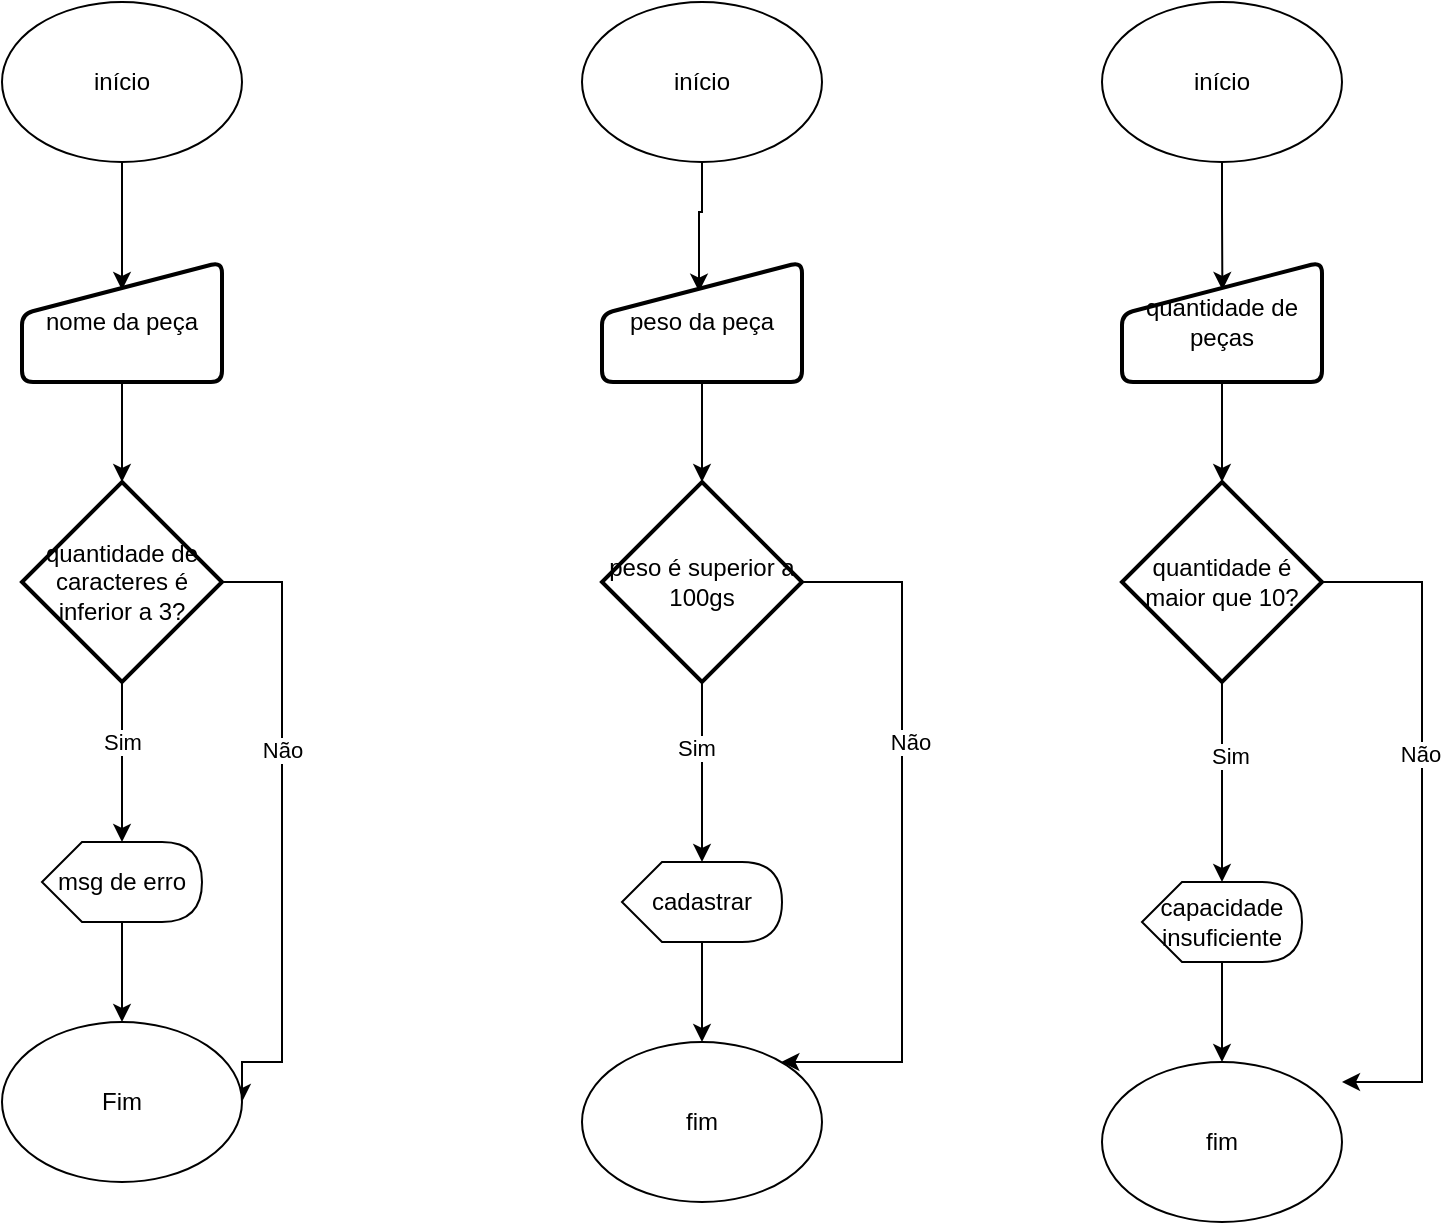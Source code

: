 <mxfile version="15.2.7" type="device"><diagram id="fpX6PJdFP-C_em1g7dD9" name="Page-1"><mxGraphModel dx="1184" dy="670" grid="1" gridSize="10" guides="1" tooltips="1" connect="1" arrows="1" fold="1" page="1" pageScale="1" pageWidth="827" pageHeight="1169" math="0" shadow="0"><root><mxCell id="0"/><mxCell id="1" parent="0"/><mxCell id="UnwIKKkgzRqWlEumZwMU-16" style="edgeStyle=orthogonalEdgeStyle;rounded=0;orthogonalLoop=1;jettySize=auto;html=1;entryX=0.5;entryY=0.233;entryDx=0;entryDy=0;entryPerimeter=0;" edge="1" parent="1" source="UnwIKKkgzRqWlEumZwMU-1" target="UnwIKKkgzRqWlEumZwMU-2"><mxGeometry relative="1" as="geometry"/></mxCell><mxCell id="UnwIKKkgzRqWlEumZwMU-1" value="início" style="ellipse;whiteSpace=wrap;html=1;" vertex="1" parent="1"><mxGeometry x="50" y="30" width="120" height="80" as="geometry"/></mxCell><mxCell id="UnwIKKkgzRqWlEumZwMU-17" style="edgeStyle=orthogonalEdgeStyle;rounded=0;orthogonalLoop=1;jettySize=auto;html=1;entryX=0.5;entryY=0;entryDx=0;entryDy=0;entryPerimeter=0;" edge="1" parent="1" source="UnwIKKkgzRqWlEumZwMU-2" target="UnwIKKkgzRqWlEumZwMU-3"><mxGeometry relative="1" as="geometry"/></mxCell><mxCell id="UnwIKKkgzRqWlEumZwMU-2" value="nome da peça" style="html=1;strokeWidth=2;shape=manualInput;whiteSpace=wrap;rounded=1;size=26;arcSize=11;" vertex="1" parent="1"><mxGeometry x="60" y="160" width="100" height="60" as="geometry"/></mxCell><mxCell id="UnwIKKkgzRqWlEumZwMU-18" style="edgeStyle=orthogonalEdgeStyle;rounded=0;orthogonalLoop=1;jettySize=auto;html=1;entryX=0;entryY=0;entryDx=40;entryDy=0;entryPerimeter=0;" edge="1" parent="1" source="UnwIKKkgzRqWlEumZwMU-3" target="UnwIKKkgzRqWlEumZwMU-4"><mxGeometry relative="1" as="geometry"/></mxCell><mxCell id="UnwIKKkgzRqWlEumZwMU-38" value="Sim" style="edgeLabel;html=1;align=center;verticalAlign=middle;resizable=0;points=[];" vertex="1" connectable="0" parent="UnwIKKkgzRqWlEumZwMU-18"><mxGeometry x="0.229" y="3" relative="1" as="geometry"><mxPoint x="-3" y="-19" as="offset"/></mxGeometry></mxCell><mxCell id="UnwIKKkgzRqWlEumZwMU-20" style="edgeStyle=orthogonalEdgeStyle;rounded=0;orthogonalLoop=1;jettySize=auto;html=1;entryX=1;entryY=0.5;entryDx=0;entryDy=0;" edge="1" parent="1" source="UnwIKKkgzRqWlEumZwMU-3" target="UnwIKKkgzRqWlEumZwMU-5"><mxGeometry relative="1" as="geometry"><mxPoint x="210" y="550" as="targetPoint"/><Array as="points"><mxPoint x="190" y="320"/><mxPoint x="190" y="560"/></Array></mxGeometry></mxCell><mxCell id="UnwIKKkgzRqWlEumZwMU-22" value="Não" style="edgeLabel;html=1;align=center;verticalAlign=middle;resizable=0;points=[];" vertex="1" connectable="0" parent="UnwIKKkgzRqWlEumZwMU-20"><mxGeometry x="-0.266" relative="1" as="geometry"><mxPoint as="offset"/></mxGeometry></mxCell><mxCell id="UnwIKKkgzRqWlEumZwMU-3" value="quantidade de caracteres é inferior a 3?" style="strokeWidth=2;html=1;shape=mxgraph.flowchart.decision;whiteSpace=wrap;" vertex="1" parent="1"><mxGeometry x="60" y="270" width="100" height="100" as="geometry"/></mxCell><mxCell id="UnwIKKkgzRqWlEumZwMU-19" style="edgeStyle=orthogonalEdgeStyle;rounded=0;orthogonalLoop=1;jettySize=auto;html=1;entryX=0.5;entryY=0;entryDx=0;entryDy=0;" edge="1" parent="1" source="UnwIKKkgzRqWlEumZwMU-4" target="UnwIKKkgzRqWlEumZwMU-5"><mxGeometry relative="1" as="geometry"/></mxCell><mxCell id="UnwIKKkgzRqWlEumZwMU-4" value="msg de erro" style="shape=display;whiteSpace=wrap;html=1;" vertex="1" parent="1"><mxGeometry x="70" y="450" width="80" height="40" as="geometry"/></mxCell><mxCell id="UnwIKKkgzRqWlEumZwMU-5" value="Fim" style="ellipse;whiteSpace=wrap;html=1;" vertex="1" parent="1"><mxGeometry x="50" y="540" width="120" height="80" as="geometry"/></mxCell><mxCell id="UnwIKKkgzRqWlEumZwMU-24" style="edgeStyle=orthogonalEdgeStyle;rounded=0;orthogonalLoop=1;jettySize=auto;html=1;entryX=0.485;entryY=0.247;entryDx=0;entryDy=0;entryPerimeter=0;" edge="1" parent="1" source="UnwIKKkgzRqWlEumZwMU-6" target="UnwIKKkgzRqWlEumZwMU-7"><mxGeometry relative="1" as="geometry"/></mxCell><mxCell id="UnwIKKkgzRqWlEumZwMU-6" value="início" style="ellipse;whiteSpace=wrap;html=1;" vertex="1" parent="1"><mxGeometry x="340" y="30" width="120" height="80" as="geometry"/></mxCell><mxCell id="UnwIKKkgzRqWlEumZwMU-25" style="edgeStyle=orthogonalEdgeStyle;rounded=0;orthogonalLoop=1;jettySize=auto;html=1;entryX=0.5;entryY=0;entryDx=0;entryDy=0;entryPerimeter=0;" edge="1" parent="1" source="UnwIKKkgzRqWlEumZwMU-7" target="UnwIKKkgzRqWlEumZwMU-8"><mxGeometry relative="1" as="geometry"/></mxCell><mxCell id="UnwIKKkgzRqWlEumZwMU-7" value="peso da peça" style="html=1;strokeWidth=2;shape=manualInput;whiteSpace=wrap;rounded=1;size=26;arcSize=11;" vertex="1" parent="1"><mxGeometry x="350" y="160" width="100" height="60" as="geometry"/></mxCell><mxCell id="UnwIKKkgzRqWlEumZwMU-26" style="edgeStyle=orthogonalEdgeStyle;rounded=0;orthogonalLoop=1;jettySize=auto;html=1;entryX=0;entryY=0;entryDx=40;entryDy=0;entryPerimeter=0;" edge="1" parent="1" source="UnwIKKkgzRqWlEumZwMU-8" target="UnwIKKkgzRqWlEumZwMU-9"><mxGeometry relative="1" as="geometry"/></mxCell><mxCell id="UnwIKKkgzRqWlEumZwMU-34" value="Sim" style="edgeLabel;html=1;align=center;verticalAlign=middle;resizable=0;points=[];" vertex="1" connectable="0" parent="UnwIKKkgzRqWlEumZwMU-26"><mxGeometry x="-0.263" y="-3" relative="1" as="geometry"><mxPoint as="offset"/></mxGeometry></mxCell><mxCell id="UnwIKKkgzRqWlEumZwMU-28" style="edgeStyle=orthogonalEdgeStyle;rounded=0;orthogonalLoop=1;jettySize=auto;html=1;" edge="1" parent="1" source="UnwIKKkgzRqWlEumZwMU-8" target="UnwIKKkgzRqWlEumZwMU-10"><mxGeometry relative="1" as="geometry"><mxPoint x="520" y="560" as="targetPoint"/><Array as="points"><mxPoint x="500" y="320"/><mxPoint x="500" y="560"/></Array></mxGeometry></mxCell><mxCell id="UnwIKKkgzRqWlEumZwMU-35" value="Não" style="edgeLabel;html=1;align=center;verticalAlign=middle;resizable=0;points=[];" vertex="1" connectable="0" parent="UnwIKKkgzRqWlEumZwMU-28"><mxGeometry x="-0.278" y="3" relative="1" as="geometry"><mxPoint x="1" y="3" as="offset"/></mxGeometry></mxCell><mxCell id="UnwIKKkgzRqWlEumZwMU-8" value="peso é superior a 100gs" style="strokeWidth=2;html=1;shape=mxgraph.flowchart.decision;whiteSpace=wrap;" vertex="1" parent="1"><mxGeometry x="350" y="270" width="100" height="100" as="geometry"/></mxCell><mxCell id="UnwIKKkgzRqWlEumZwMU-27" style="edgeStyle=orthogonalEdgeStyle;rounded=0;orthogonalLoop=1;jettySize=auto;html=1;" edge="1" parent="1" source="UnwIKKkgzRqWlEumZwMU-9" target="UnwIKKkgzRqWlEumZwMU-10"><mxGeometry relative="1" as="geometry"/></mxCell><mxCell id="UnwIKKkgzRqWlEumZwMU-9" value="cadastrar" style="shape=display;whiteSpace=wrap;html=1;" vertex="1" parent="1"><mxGeometry x="360" y="460" width="80" height="40" as="geometry"/></mxCell><mxCell id="UnwIKKkgzRqWlEumZwMU-10" value="fim" style="ellipse;whiteSpace=wrap;html=1;" vertex="1" parent="1"><mxGeometry x="340" y="550" width="120" height="80" as="geometry"/></mxCell><mxCell id="UnwIKKkgzRqWlEumZwMU-29" style="edgeStyle=orthogonalEdgeStyle;rounded=0;orthogonalLoop=1;jettySize=auto;html=1;entryX=0.502;entryY=0.233;entryDx=0;entryDy=0;entryPerimeter=0;" edge="1" parent="1" source="UnwIKKkgzRqWlEumZwMU-11" target="UnwIKKkgzRqWlEumZwMU-12"><mxGeometry relative="1" as="geometry"/></mxCell><mxCell id="UnwIKKkgzRqWlEumZwMU-11" value="início" style="ellipse;whiteSpace=wrap;html=1;" vertex="1" parent="1"><mxGeometry x="600" y="30" width="120" height="80" as="geometry"/></mxCell><mxCell id="UnwIKKkgzRqWlEumZwMU-30" style="edgeStyle=orthogonalEdgeStyle;rounded=0;orthogonalLoop=1;jettySize=auto;html=1;entryX=0.5;entryY=0;entryDx=0;entryDy=0;entryPerimeter=0;" edge="1" parent="1" source="UnwIKKkgzRqWlEumZwMU-12" target="UnwIKKkgzRqWlEumZwMU-13"><mxGeometry relative="1" as="geometry"/></mxCell><mxCell id="UnwIKKkgzRqWlEumZwMU-12" value="quantidade de peças" style="html=1;strokeWidth=2;shape=manualInput;whiteSpace=wrap;rounded=1;size=26;arcSize=11;" vertex="1" parent="1"><mxGeometry x="610" y="160" width="100" height="60" as="geometry"/></mxCell><mxCell id="UnwIKKkgzRqWlEumZwMU-31" style="edgeStyle=orthogonalEdgeStyle;rounded=0;orthogonalLoop=1;jettySize=auto;html=1;entryX=0;entryY=0;entryDx=40;entryDy=0;entryPerimeter=0;" edge="1" parent="1" source="UnwIKKkgzRqWlEumZwMU-13" target="UnwIKKkgzRqWlEumZwMU-14"><mxGeometry relative="1" as="geometry"/></mxCell><mxCell id="UnwIKKkgzRqWlEumZwMU-36" value="Sim" style="edgeLabel;html=1;align=center;verticalAlign=middle;resizable=0;points=[];" vertex="1" connectable="0" parent="UnwIKKkgzRqWlEumZwMU-31"><mxGeometry x="-0.27" y="4" relative="1" as="geometry"><mxPoint as="offset"/></mxGeometry></mxCell><mxCell id="UnwIKKkgzRqWlEumZwMU-33" style="edgeStyle=orthogonalEdgeStyle;rounded=0;orthogonalLoop=1;jettySize=auto;html=1;" edge="1" parent="1" source="UnwIKKkgzRqWlEumZwMU-13"><mxGeometry relative="1" as="geometry"><mxPoint x="720" y="570" as="targetPoint"/><Array as="points"><mxPoint x="760" y="320"/><mxPoint x="760" y="570"/></Array></mxGeometry></mxCell><mxCell id="UnwIKKkgzRqWlEumZwMU-37" value="Não" style="edgeLabel;html=1;align=center;verticalAlign=middle;resizable=0;points=[];" vertex="1" connectable="0" parent="UnwIKKkgzRqWlEumZwMU-33"><mxGeometry x="-0.202" y="-1" relative="1" as="geometry"><mxPoint as="offset"/></mxGeometry></mxCell><mxCell id="UnwIKKkgzRqWlEumZwMU-13" value="quantidade é maior que 10?" style="strokeWidth=2;html=1;shape=mxgraph.flowchart.decision;whiteSpace=wrap;" vertex="1" parent="1"><mxGeometry x="610" y="270" width="100" height="100" as="geometry"/></mxCell><mxCell id="UnwIKKkgzRqWlEumZwMU-32" style="edgeStyle=orthogonalEdgeStyle;rounded=0;orthogonalLoop=1;jettySize=auto;html=1;entryX=0.5;entryY=0;entryDx=0;entryDy=0;" edge="1" parent="1" source="UnwIKKkgzRqWlEumZwMU-14" target="UnwIKKkgzRqWlEumZwMU-15"><mxGeometry relative="1" as="geometry"/></mxCell><mxCell id="UnwIKKkgzRqWlEumZwMU-14" value="capacidade insuficiente" style="shape=display;whiteSpace=wrap;html=1;" vertex="1" parent="1"><mxGeometry x="620" y="470" width="80" height="40" as="geometry"/></mxCell><mxCell id="UnwIKKkgzRqWlEumZwMU-15" value="fim" style="ellipse;whiteSpace=wrap;html=1;" vertex="1" parent="1"><mxGeometry x="600" y="560" width="120" height="80" as="geometry"/></mxCell></root></mxGraphModel></diagram></mxfile>